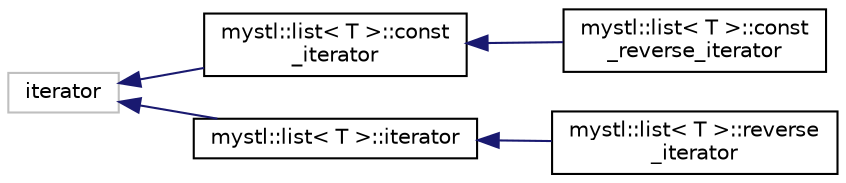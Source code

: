 digraph "Graphical Class Hierarchy"
{
  edge [fontname="Helvetica",fontsize="10",labelfontname="Helvetica",labelfontsize="10"];
  node [fontname="Helvetica",fontsize="10",shape=record];
  rankdir="LR";
  Node11 [label="iterator",height=0.2,width=0.4,color="grey75", fillcolor="white", style="filled"];
  Node11 -> Node0 [dir="back",color="midnightblue",fontsize="10",style="solid",fontname="Helvetica"];
  Node0 [label="mystl::list\< T \>::const\l_iterator",height=0.2,width=0.4,color="black", fillcolor="white", style="filled",URL="$classmystl_1_1list_1_1const__iterator.html"];
  Node0 -> Node1 [dir="back",color="midnightblue",fontsize="10",style="solid",fontname="Helvetica"];
  Node1 [label="mystl::list\< T \>::const\l_reverse_iterator",height=0.2,width=0.4,color="black", fillcolor="white", style="filled",URL="$classmystl_1_1list_1_1const__reverse__iterator.html"];
  Node11 -> Node14 [dir="back",color="midnightblue",fontsize="10",style="solid",fontname="Helvetica"];
  Node14 [label="mystl::list\< T \>::iterator",height=0.2,width=0.4,color="black", fillcolor="white", style="filled",URL="$classmystl_1_1list_1_1iterator.html"];
  Node14 -> Node15 [dir="back",color="midnightblue",fontsize="10",style="solid",fontname="Helvetica"];
  Node15 [label="mystl::list\< T \>::reverse\l_iterator",height=0.2,width=0.4,color="black", fillcolor="white", style="filled",URL="$classmystl_1_1list_1_1reverse__iterator.html"];
}
